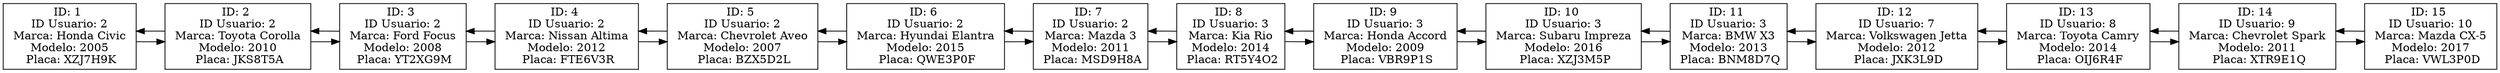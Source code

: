 digraph G {
rankdir=LR;
node [shape=record];
splines=false;
node0 [label="ID: 1 \n ID Usuario: 2 \n Marca: Honda Civic \n Modelo: 2005 \n Placa: XZJ7H9K"];
node0 -> node1 [dir=forward];
node0 -> node1 [dir=back];
node1 [label="ID: 2 \n ID Usuario: 2 \n Marca: Toyota Corolla \n Modelo: 2010 \n Placa: JKS8T5A"];
node1 -> node2 [dir=forward];
node1 -> node2 [dir=back];
node2 [label="ID: 3 \n ID Usuario: 2 \n Marca: Ford Focus \n Modelo: 2008 \n Placa: YT2XG9M"];
node2 -> node3 [dir=forward];
node2 -> node3 [dir=back];
node3 [label="ID: 4 \n ID Usuario: 2 \n Marca: Nissan Altima \n Modelo: 2012 \n Placa: FTE6V3R"];
node3 -> node4 [dir=forward];
node3 -> node4 [dir=back];
node4 [label="ID: 5 \n ID Usuario: 2 \n Marca: Chevrolet Aveo \n Modelo: 2007 \n Placa: BZX5D2L"];
node4 -> node5 [dir=forward];
node4 -> node5 [dir=back];
node5 [label="ID: 6 \n ID Usuario: 2 \n Marca: Hyundai Elantra \n Modelo: 2015 \n Placa: QWE3P0F"];
node5 -> node6 [dir=forward];
node5 -> node6 [dir=back];
node6 [label="ID: 7 \n ID Usuario: 2 \n Marca: Mazda 3 \n Modelo: 2011 \n Placa: MSD9H8A"];
node6 -> node7 [dir=forward];
node6 -> node7 [dir=back];
node7 [label="ID: 8 \n ID Usuario: 3 \n Marca: Kia Rio \n Modelo: 2014 \n Placa: RT5Y4O2"];
node7 -> node8 [dir=forward];
node7 -> node8 [dir=back];
node8 [label="ID: 9 \n ID Usuario: 3 \n Marca: Honda Accord \n Modelo: 2009 \n Placa: VBR9P1S"];
node8 -> node9 [dir=forward];
node8 -> node9 [dir=back];
node9 [label="ID: 10 \n ID Usuario: 3 \n Marca: Subaru Impreza \n Modelo: 2016 \n Placa: XZJ3M5P"];
node9 -> node10 [dir=forward];
node9 -> node10 [dir=back];
node10 [label="ID: 11 \n ID Usuario: 3 \n Marca: BMW X3 \n Modelo: 2013 \n Placa: BNM8D7Q"];
node10 -> node11 [dir=forward];
node10 -> node11 [dir=back];
node11 [label="ID: 12 \n ID Usuario: 7 \n Marca: Volkswagen Jetta \n Modelo: 2012 \n Placa: JXK3L9D"];
node11 -> node12 [dir=forward];
node11 -> node12 [dir=back];
node12 [label="ID: 13 \n ID Usuario: 8 \n Marca: Toyota Camry \n Modelo: 2014 \n Placa: OIJ6R4F"];
node12 -> node13 [dir=forward];
node12 -> node13 [dir=back];
node13 [label="ID: 14 \n ID Usuario: 9 \n Marca: Chevrolet Spark \n Modelo: 2011 \n Placa: XTR9E1Q"];
node13 -> node14 [dir=forward];
node13 -> node14 [dir=back];
node14 [label="ID: 15 \n ID Usuario: 10 \n Marca: Mazda CX-5 \n Modelo: 2017 \n Placa: VWL3P0D"];
}
